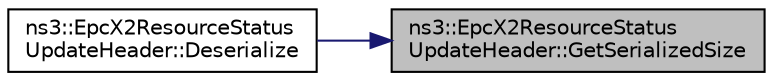 digraph "ns3::EpcX2ResourceStatusUpdateHeader::GetSerializedSize"
{
 // LATEX_PDF_SIZE
  edge [fontname="Helvetica",fontsize="10",labelfontname="Helvetica",labelfontsize="10"];
  node [fontname="Helvetica",fontsize="10",shape=record];
  rankdir="RL";
  Node1 [label="ns3::EpcX2ResourceStatus\lUpdateHeader::GetSerializedSize",height=0.2,width=0.4,color="black", fillcolor="grey75", style="filled", fontcolor="black",tooltip=" "];
  Node1 -> Node2 [dir="back",color="midnightblue",fontsize="10",style="solid",fontname="Helvetica"];
  Node2 [label="ns3::EpcX2ResourceStatus\lUpdateHeader::Deserialize",height=0.2,width=0.4,color="black", fillcolor="white", style="filled",URL="$classns3_1_1_epc_x2_resource_status_update_header.html#a170d7fdf963b464d12e7df7a2146ef35",tooltip=" "];
}
